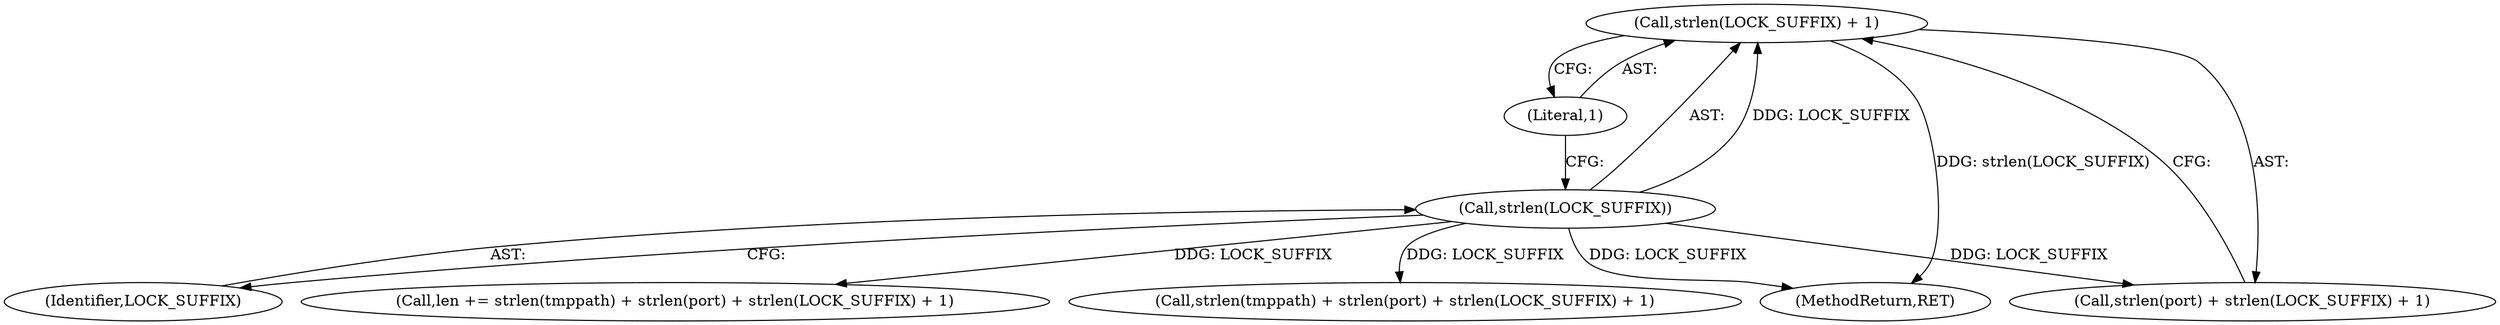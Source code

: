 digraph "0_xserver_b67581cf825940fdf52bf2e0af4330e695d724a4@API" {
"1000156" [label="(Call,strlen(LOCK_SUFFIX) + 1)"];
"1000157" [label="(Call,strlen(LOCK_SUFFIX))"];
"1000153" [label="(Call,strlen(port) + strlen(LOCK_SUFFIX) + 1)"];
"1000159" [label="(Literal,1)"];
"1000148" [label="(Call,len += strlen(tmppath) + strlen(port) + strlen(LOCK_SUFFIX) + 1)"];
"1000150" [label="(Call,strlen(tmppath) + strlen(port) + strlen(LOCK_SUFFIX) + 1)"];
"1000156" [label="(Call,strlen(LOCK_SUFFIX) + 1)"];
"1000157" [label="(Call,strlen(LOCK_SUFFIX))"];
"1000158" [label="(Identifier,LOCK_SUFFIX)"];
"1000392" [label="(MethodReturn,RET)"];
"1000156" -> "1000153"  [label="AST: "];
"1000156" -> "1000159"  [label="CFG: "];
"1000157" -> "1000156"  [label="AST: "];
"1000159" -> "1000156"  [label="AST: "];
"1000153" -> "1000156"  [label="CFG: "];
"1000156" -> "1000392"  [label="DDG: strlen(LOCK_SUFFIX)"];
"1000157" -> "1000156"  [label="DDG: LOCK_SUFFIX"];
"1000157" -> "1000158"  [label="CFG: "];
"1000158" -> "1000157"  [label="AST: "];
"1000159" -> "1000157"  [label="CFG: "];
"1000157" -> "1000392"  [label="DDG: LOCK_SUFFIX"];
"1000157" -> "1000148"  [label="DDG: LOCK_SUFFIX"];
"1000157" -> "1000150"  [label="DDG: LOCK_SUFFIX"];
"1000157" -> "1000153"  [label="DDG: LOCK_SUFFIX"];
}
